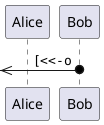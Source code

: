 {
  "sha1": "il6i6298g15v2idt7u79g6vklqip9y2",
  "insertion": {
    "when": "2024-06-03T18:59:30.863Z",
    "user": "plantuml@gmail.com"
  }
}
@startuml
participant Alice as a
participant Bob   as b

  [<<-o b : ""  [<<-o""
@enduml
